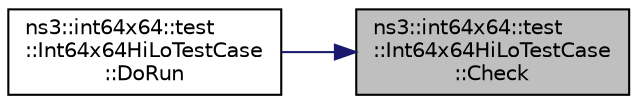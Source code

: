 digraph "ns3::int64x64::test::Int64x64HiLoTestCase::Check"
{
 // LATEX_PDF_SIZE
  edge [fontname="Helvetica",fontsize="10",labelfontname="Helvetica",labelfontsize="10"];
  node [fontname="Helvetica",fontsize="10",shape=record];
  rankdir="RL";
  Node1 [label="ns3::int64x64::test\l::Int64x64HiLoTestCase\l::Check",height=0.2,width=0.4,color="black", fillcolor="grey75", style="filled", fontcolor="black",tooltip=" "];
  Node1 -> Node2 [dir="back",color="midnightblue",fontsize="10",style="solid",fontname="Helvetica"];
  Node2 [label="ns3::int64x64::test\l::Int64x64HiLoTestCase\l::DoRun",height=0.2,width=0.4,color="black", fillcolor="white", style="filled",URL="$classns3_1_1int64x64_1_1test_1_1_int64x64_hi_lo_test_case.html#a39b6f96a84d930273d8b491a167ce103",tooltip="Implementation to actually run this TestCase."];
}
